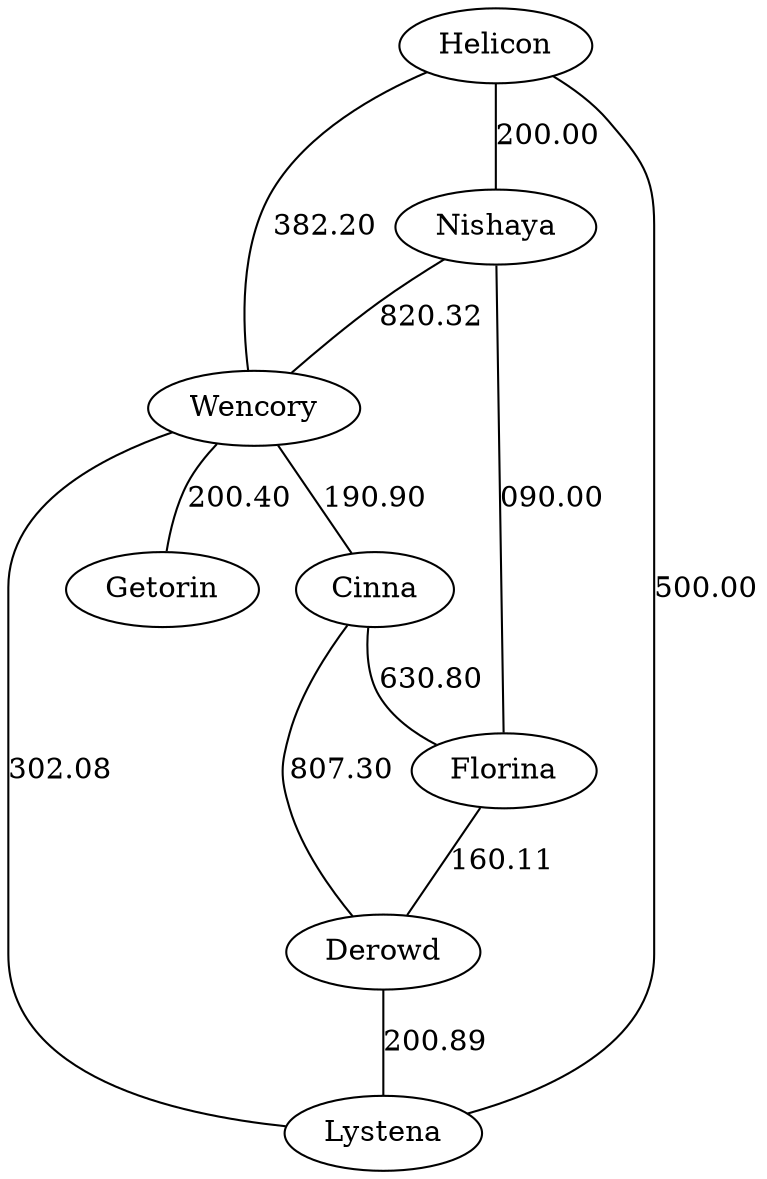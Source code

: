 graph
{
    "Helicon" -- "Nishaya" [label = "200.00"];
    "Helicon" -- "Wencory" [label = "382.20"];
    "Nishaya" -- "Wencory" [label = "820.32"];
    "Wencory" -- "Getorin" [label = "200.40"];
    "Wencory" -- "Cinna"   [label = "190.90"];
    "Wencory" -- "Lystena" [label = "302.08"];
    "Lystena" -- "Helicon" [label = "500.00"];
    "Cinna"   -- "Florina" [label = "630.80"];
    "Florina" -- "Nishaya" [label = "090.00"];
    "Florina" -- "Derowd"  [label = "160.11"];
    "Derowd"  -- "Cinna"   [label = "807.30"];
    "Derowd"  -- "Lystena" [label = "200.89"];
}
